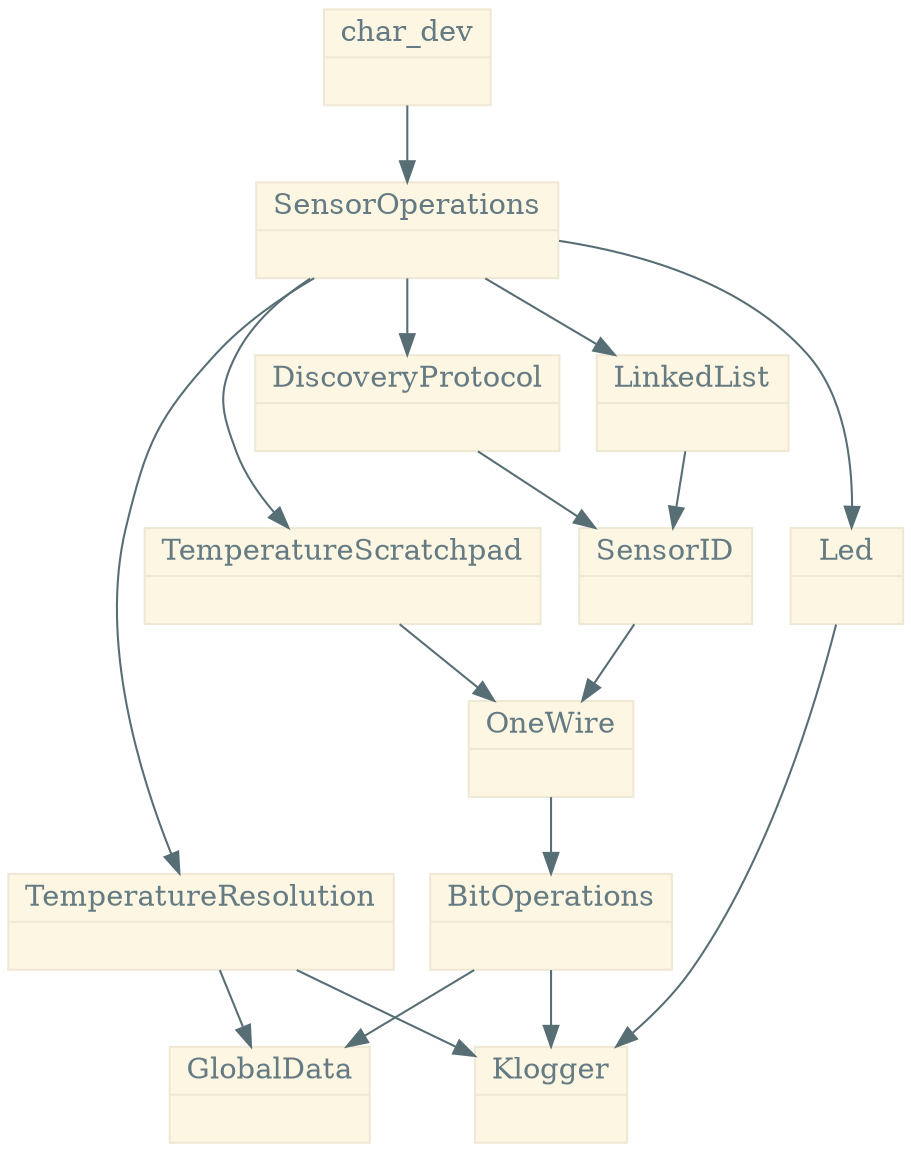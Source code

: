 /**
 * Class diagram with solarized light colorscheme
 * Example found on http://fsteeg.com/2006/11/17/uml-class-diagrams-with-graphviz/
 *
 * Colors added by Mattijs Korpershoek
 * <mattijs.korpershoek@gmail.com>
 */

/*
 * Solarized colorscheme:
 * $base03:    #002b36;
 * $base02:    #073642;
 * $base01:    #586e75;
 * $base00:    #657b83;
 * $base0:     #839496;
 * $base1:     #93a1a1;
 * $base2:     #eee8d5;
 * $base3:     #fdf6e3;
 * $yellow:    #b58900;
 * $orange:    #cb4b16;
 * $red:       #dc322f;
 * $magenta:   #d33682;
 * $violet:    #6c71c4;
 * $blue:      #268bd2;
 * $cyan:      #2aa198;
 * $green:     #859900;
 * */
digraph hierarchy 
{
  size="15,15"
    node[shape=record,style=filled,fillcolor="#fdf6e3", fontcolor="#657b83", color="#eee8d5"]
    edge[dir=forward, arrowtail=open, color="#586e75"]

2[label = "{BitOperations|}"]
3[label = "{DiscoveryProtocol|}"]
4[label = "{GlobalData|}"]
5[label = "{Klogger|}"]
6[label = "{Led|}"]
7[label = "{LinkedList|}"]
8[label = "{OneWire|}"]
9[label = "{SensorID|}"]
10[label = "{SensorOperations|}"]
11[label = "{TemperatureResolution|}"]
12[label = "{TemperatureScratchpad|}"]
13[label = "{char_dev|}"]

/* bitoperations */
2->4
2->5
/* Discovery */
3->9
/* GlobalData */
/* Klogger */
/* Led */
6->5
/* LinkedList */
7->9
/* OneWire */
8->2
/* SensorID */
9->8
/* SensorOperations */
10->6
10->3
10->7
10->11
10->12
/* TempResolution */
11->5
11->4
/* TempScratchpad */
12->8
/* char_dev */
13->10
}

